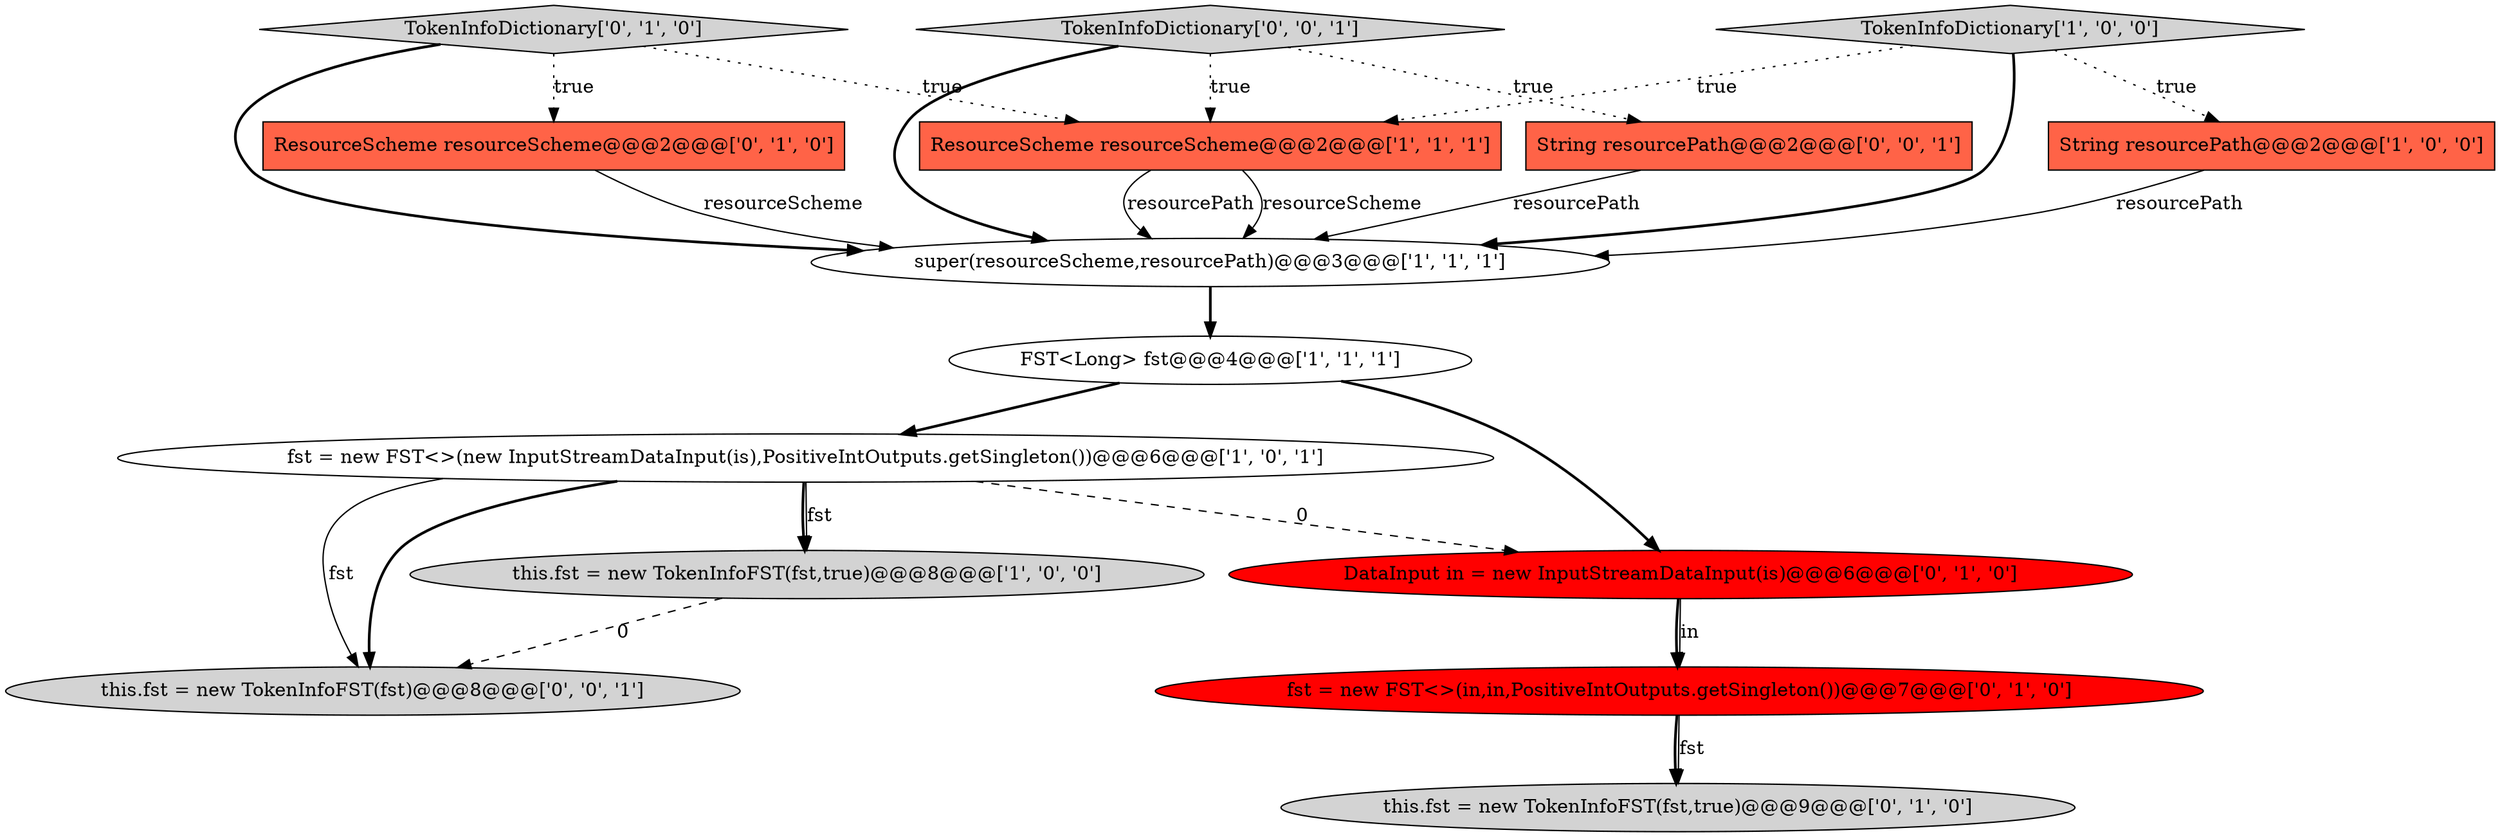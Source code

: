digraph {
11 [style = filled, label = "ResourceScheme resourceScheme@@@2@@@['0', '1', '0']", fillcolor = tomato, shape = box image = "AAA0AAABBB2BBB"];
7 [style = filled, label = "TokenInfoDictionary['0', '1', '0']", fillcolor = lightgray, shape = diamond image = "AAA0AAABBB2BBB"];
12 [style = filled, label = "String resourcePath@@@2@@@['0', '0', '1']", fillcolor = tomato, shape = box image = "AAA0AAABBB3BBB"];
10 [style = filled, label = "fst = new FST<>(in,in,PositiveIntOutputs.getSingleton())@@@7@@@['0', '1', '0']", fillcolor = red, shape = ellipse image = "AAA1AAABBB2BBB"];
13 [style = filled, label = "this.fst = new TokenInfoFST(fst)@@@8@@@['0', '0', '1']", fillcolor = lightgray, shape = ellipse image = "AAA0AAABBB3BBB"];
6 [style = filled, label = "ResourceScheme resourceScheme@@@2@@@['1', '1', '1']", fillcolor = tomato, shape = box image = "AAA0AAABBB1BBB"];
5 [style = filled, label = "fst = new FST<>(new InputStreamDataInput(is),PositiveIntOutputs.getSingleton())@@@6@@@['1', '0', '1']", fillcolor = white, shape = ellipse image = "AAA0AAABBB1BBB"];
9 [style = filled, label = "DataInput in = new InputStreamDataInput(is)@@@6@@@['0', '1', '0']", fillcolor = red, shape = ellipse image = "AAA1AAABBB2BBB"];
8 [style = filled, label = "this.fst = new TokenInfoFST(fst,true)@@@9@@@['0', '1', '0']", fillcolor = lightgray, shape = ellipse image = "AAA0AAABBB2BBB"];
14 [style = filled, label = "TokenInfoDictionary['0', '0', '1']", fillcolor = lightgray, shape = diamond image = "AAA0AAABBB3BBB"];
1 [style = filled, label = "FST<Long> fst@@@4@@@['1', '1', '1']", fillcolor = white, shape = ellipse image = "AAA0AAABBB1BBB"];
0 [style = filled, label = "super(resourceScheme,resourcePath)@@@3@@@['1', '1', '1']", fillcolor = white, shape = ellipse image = "AAA0AAABBB1BBB"];
4 [style = filled, label = "TokenInfoDictionary['1', '0', '0']", fillcolor = lightgray, shape = diamond image = "AAA0AAABBB1BBB"];
2 [style = filled, label = "this.fst = new TokenInfoFST(fst,true)@@@8@@@['1', '0', '0']", fillcolor = lightgray, shape = ellipse image = "AAA0AAABBB1BBB"];
3 [style = filled, label = "String resourcePath@@@2@@@['1', '0', '0']", fillcolor = tomato, shape = box image = "AAA0AAABBB1BBB"];
5->13 [style = solid, label="fst"];
1->5 [style = bold, label=""];
4->6 [style = dotted, label="true"];
7->6 [style = dotted, label="true"];
14->12 [style = dotted, label="true"];
6->0 [style = solid, label="resourceScheme"];
11->0 [style = solid, label="resourceScheme"];
6->0 [style = solid, label="resourcePath"];
3->0 [style = solid, label="resourcePath"];
5->9 [style = dashed, label="0"];
7->0 [style = bold, label=""];
9->10 [style = bold, label=""];
1->9 [style = bold, label=""];
4->0 [style = bold, label=""];
12->0 [style = solid, label="resourcePath"];
5->2 [style = bold, label=""];
4->3 [style = dotted, label="true"];
7->11 [style = dotted, label="true"];
10->8 [style = bold, label=""];
14->0 [style = bold, label=""];
2->13 [style = dashed, label="0"];
0->1 [style = bold, label=""];
5->13 [style = bold, label=""];
9->10 [style = solid, label="in"];
10->8 [style = solid, label="fst"];
5->2 [style = solid, label="fst"];
14->6 [style = dotted, label="true"];
}
